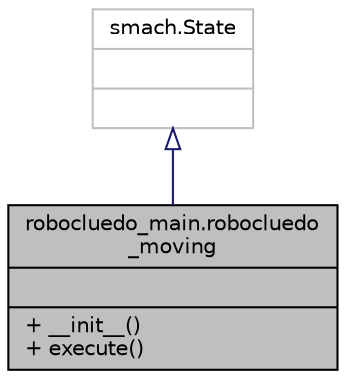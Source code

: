 digraph "robocluedo_main.robocluedo_moving"
{
 // LATEX_PDF_SIZE
  edge [fontname="Helvetica",fontsize="10",labelfontname="Helvetica",labelfontsize="10"];
  node [fontname="Helvetica",fontsize="10",shape=record];
  Node1 [label="{robocluedo_main.robocluedo\l_moving\n||+ __init__()\l+ execute()\l}",height=0.2,width=0.4,color="black", fillcolor="grey75", style="filled", fontcolor="black",tooltip="implementation of the state moving."];
  Node2 -> Node1 [dir="back",color="midnightblue",fontsize="10",style="solid",arrowtail="onormal",fontname="Helvetica"];
  Node2 [label="{smach.State\n||}",height=0.2,width=0.4,color="grey75", fillcolor="white", style="filled",tooltip=" "];
}
